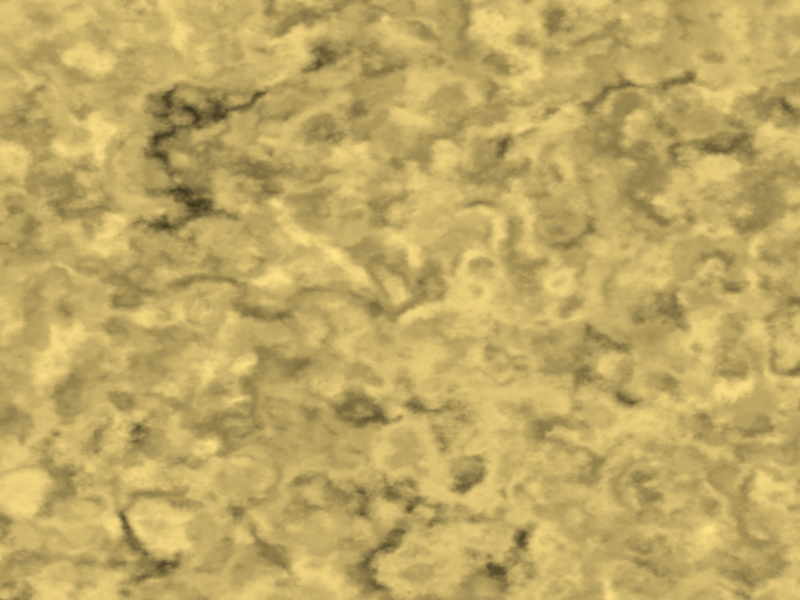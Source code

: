 #include "colors.inc"

// set viewer's position in the scene
camera
{
orthographic
  location  <0.0, 0.0, -30.0> // position of camera <X Y Z>
  direction z            // which way are we looking <X Y Z> & zoom
  up        y                // which way is +up <X Y Z>
  right     x            // which way is +right <X Y Z> and aspect ratio
  look_at   <0.0, 0.0,  0.0> // point center of view at this point <X Y Z>
}


// create a regular point light source
light_source
{  < 0, 0, -20 >   color White }

plane {
		z, 0
		pigment
			{
			bozo turbulence 2
			colour_map
				{ [0 1 color Sienna*2 color Black ]
				}

			scale 0.1
			}
		}
